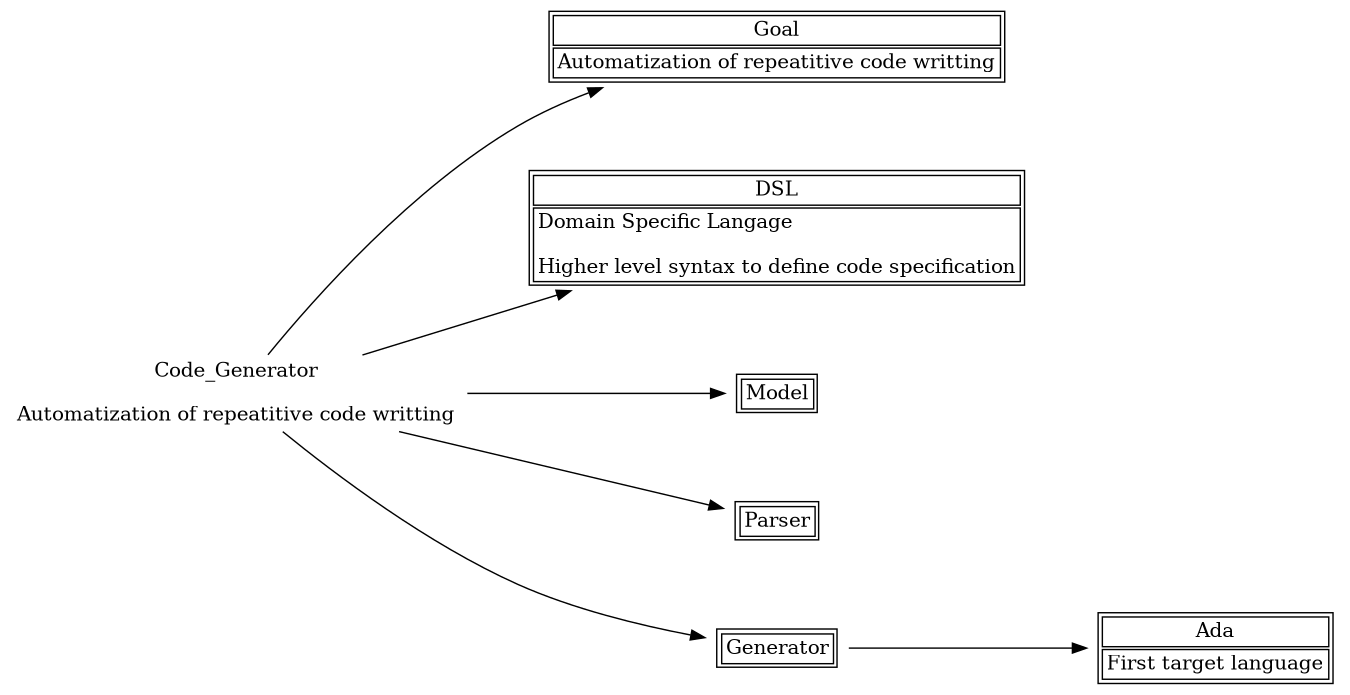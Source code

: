 digraph structs {
        // DEFAULT OPTIONS
        graph [autosize="false", size="9,12", resolution="100", nodesep="0.75", overlap="false", spline="true", rankdir="LR"];
        node [shape="plaintext"];
        // NODES
        "[<Code_Generator>];" [label="Code_Generator\n\nAutomatization of repeatitive code writting"];
        "[<GoalAutomatization of repeatitive code writting>];" [label=<<table><tr><td>Goal</td></tr><tr><td BALIGN="LEFT" ALIGN="LEFT">Automatization of repeatitive code writting</td></tr></table>>];
        "[<DSLDomain Specific Langage<br/><br/>Higher level syntax to define code specification>];" [label=<<table><tr><td>DSL</td></tr><tr><td BALIGN="LEFT" ALIGN="LEFT">Domain Specific Langage<br/><br/>Higher level syntax to define code specification</td></tr></table>>];
        "[<Model>];" [label=<<table><tr><td>Model</td></tr></table>>];
        "[<Parser>];" [label=<<table><tr><td>Parser</td></tr></table>>];
        "[<Generator>];" [label=<<table><tr><td>Generator</td></tr></table>>];
        "[<AdaFirst target language>];" [label=<<table><tr><td>Ada</td></tr><tr><td BALIGN="LEFT" ALIGN="LEFT">First target language</td></tr></table>>];
        // EDGES
        "[<Code_Generator>];" -> "[<GoalAutomatization of repeatitive code writting>];";
        "[<Code_Generator>];" -> "[<DSLDomain Specific Langage<br/><br/>Higher level syntax to define code specification>];";
        "[<Code_Generator>];" -> "[<Model>];";
        "[<Code_Generator>];" -> "[<Parser>];";
        "[<Code_Generator>];" -> "[<Generator>];";
        "[<Generator>];" -> "[<AdaFirst target language>];";}